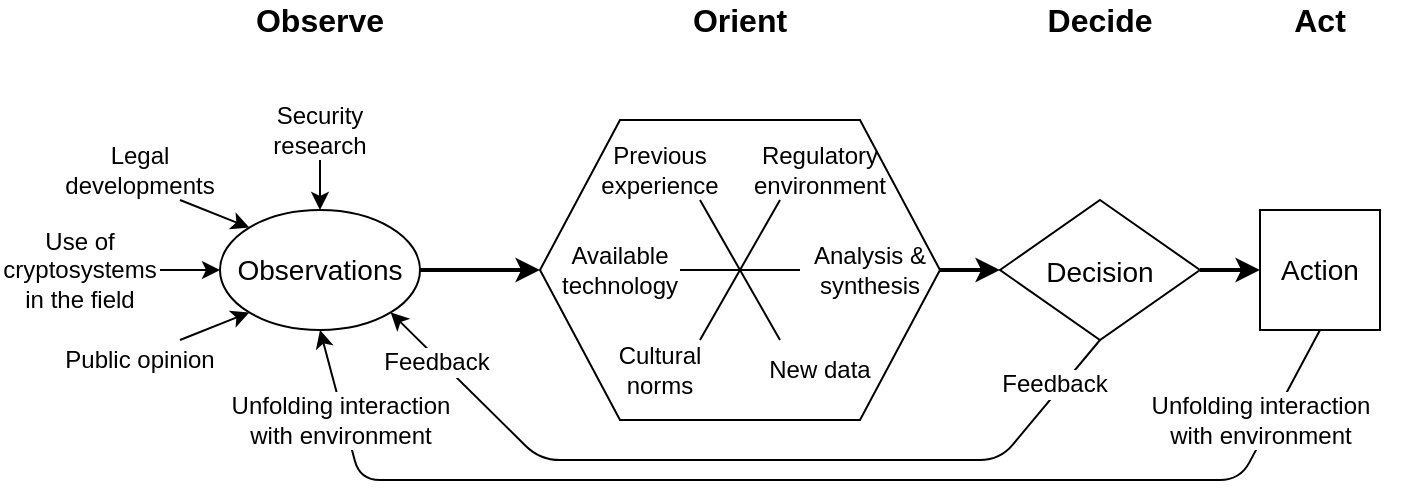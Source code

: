 <mxfile version="13.7.9" type="device"><diagram id="HVAMdCWFJP8L4cUW8Vpn" name="Page-1"><mxGraphModel dx="939" dy="497" grid="1" gridSize="10" guides="1" tooltips="1" connect="1" arrows="1" fold="1" page="1" pageScale="1" pageWidth="850" pageHeight="1100" math="0" shadow="0"><root><mxCell id="0"/><mxCell id="1" parent="0"/><mxCell id="NmX_NDQQ8Z_-BuitTcs1-1" value="Observations" style="ellipse;whiteSpace=wrap;html=1;fontSize=14;" parent="1" vertex="1"><mxGeometry x="140" y="155" width="100" height="60" as="geometry"/></mxCell><mxCell id="NmX_NDQQ8Z_-BuitTcs1-2" value="Observe" style="text;html=1;strokeColor=none;fillColor=none;align=center;verticalAlign=middle;whiteSpace=wrap;rounded=0;fontSize=16;fontStyle=1" parent="1" vertex="1"><mxGeometry x="150" y="50" width="80" height="20" as="geometry"/></mxCell><mxCell id="NmX_NDQQ8Z_-BuitTcs1-3" value="Orient" style="text;html=1;strokeColor=none;fillColor=none;align=center;verticalAlign=middle;whiteSpace=wrap;rounded=0;fontSize=16;fontStyle=1" parent="1" vertex="1"><mxGeometry x="360" y="50" width="80" height="20" as="geometry"/></mxCell><mxCell id="NmX_NDQQ8Z_-BuitTcs1-4" value="Decide" style="text;html=1;strokeColor=none;fillColor=none;align=center;verticalAlign=middle;whiteSpace=wrap;rounded=0;fontSize=16;fontStyle=1" parent="1" vertex="1"><mxGeometry x="540" y="50" width="80" height="20" as="geometry"/></mxCell><mxCell id="NmX_NDQQ8Z_-BuitTcs1-5" value="Act" style="text;html=1;strokeColor=none;fillColor=none;align=center;verticalAlign=middle;whiteSpace=wrap;rounded=0;fontSize=16;fontStyle=1" parent="1" vertex="1"><mxGeometry x="650" y="50" width="80" height="20" as="geometry"/></mxCell><mxCell id="NmX_NDQQ8Z_-BuitTcs1-11" style="edgeStyle=orthogonalEdgeStyle;rounded=0;orthogonalLoop=1;jettySize=auto;html=1;exitX=1;exitY=0.5;exitDx=0;exitDy=0;entryX=0;entryY=0.5;entryDx=0;entryDy=0;strokeWidth=2;fontSize=14;" parent="1" source="NmX_NDQQ8Z_-BuitTcs1-6" target="NmX_NDQQ8Z_-BuitTcs1-7" edge="1"><mxGeometry relative="1" as="geometry"/></mxCell><mxCell id="NmX_NDQQ8Z_-BuitTcs1-6" value="&lt;font style=&quot;font-size: 14px&quot;&gt;Decision&lt;/font&gt;" style="rhombus;whiteSpace=wrap;html=1;fontSize=16;" parent="1" vertex="1"><mxGeometry x="530" y="150" width="100" height="70" as="geometry"/></mxCell><mxCell id="NmX_NDQQ8Z_-BuitTcs1-7" value="Action" style="whiteSpace=wrap;html=1;aspect=fixed;fontSize=14;" parent="1" vertex="1"><mxGeometry x="660" y="155" width="60" height="60" as="geometry"/></mxCell><mxCell id="NmX_NDQQ8Z_-BuitTcs1-8" value="" style="shape=hexagon;perimeter=hexagonPerimeter2;whiteSpace=wrap;html=1;fixedSize=1;fontSize=14;size=40;" parent="1" vertex="1"><mxGeometry x="300" y="110" width="200" height="150" as="geometry"/></mxCell><mxCell id="NmX_NDQQ8Z_-BuitTcs1-9" value="" style="endArrow=classic;html=1;fontSize=14;exitX=1;exitY=0.5;exitDx=0;exitDy=0;entryX=0;entryY=0.5;entryDx=0;entryDy=0;strokeWidth=2;" parent="1" source="NmX_NDQQ8Z_-BuitTcs1-1" target="NmX_NDQQ8Z_-BuitTcs1-8" edge="1"><mxGeometry width="50" height="50" relative="1" as="geometry"><mxPoint x="400" y="290" as="sourcePoint"/><mxPoint x="450" y="240" as="targetPoint"/></mxGeometry></mxCell><mxCell id="NmX_NDQQ8Z_-BuitTcs1-10" value="" style="endArrow=classic;html=1;fontSize=14;exitX=1;exitY=0.5;exitDx=0;exitDy=0;entryX=0;entryY=0.5;entryDx=0;entryDy=0;strokeWidth=2;" parent="1" source="NmX_NDQQ8Z_-BuitTcs1-8" target="NmX_NDQQ8Z_-BuitTcs1-6" edge="1"><mxGeometry width="50" height="50" relative="1" as="geometry"><mxPoint x="270" y="195" as="sourcePoint"/><mxPoint x="330" y="195" as="targetPoint"/></mxGeometry></mxCell><mxCell id="NmX_NDQQ8Z_-BuitTcs1-13" value="" style="endArrow=classic;html=1;strokeWidth=1;fontSize=14;exitX=0.5;exitY=1;exitDx=0;exitDy=0;entryX=1;entryY=1;entryDx=0;entryDy=0;" parent="1" source="NmX_NDQQ8Z_-BuitTcs1-6" target="NmX_NDQQ8Z_-BuitTcs1-1" edge="1"><mxGeometry width="50" height="50" relative="1" as="geometry"><mxPoint x="190" y="350" as="sourcePoint"/><mxPoint x="240" y="300" as="targetPoint"/><Array as="points"><mxPoint x="530" y="280"/><mxPoint x="300" y="280"/></Array></mxGeometry></mxCell><mxCell id="NmX_NDQQ8Z_-BuitTcs1-38" value="Feedback" style="edgeLabel;html=1;align=center;verticalAlign=middle;resizable=0;points=[];fontSize=12;" parent="NmX_NDQQ8Z_-BuitTcs1-13" vertex="1" connectable="0"><mxGeometry x="0.849" y="1" relative="1" as="geometry"><mxPoint x="1.49" y="2.35" as="offset"/></mxGeometry></mxCell><mxCell id="NmX_NDQQ8Z_-BuitTcs1-16" value="" style="endArrow=classic;html=1;strokeWidth=1;fontSize=14;exitX=0.5;exitY=1;exitDx=0;exitDy=0;entryX=0.5;entryY=1;entryDx=0;entryDy=0;" parent="1" source="NmX_NDQQ8Z_-BuitTcs1-7" target="NmX_NDQQ8Z_-BuitTcs1-1" edge="1"><mxGeometry width="50" height="50" relative="1" as="geometry"><mxPoint x="290" y="390" as="sourcePoint"/><mxPoint x="340" y="340" as="targetPoint"/><Array as="points"><mxPoint x="650" y="290"/><mxPoint x="210" y="290"/></Array></mxGeometry></mxCell><mxCell id="NmX_NDQQ8Z_-BuitTcs1-37" value="Unfolding interaction&lt;br&gt;with environment" style="edgeLabel;html=1;align=center;verticalAlign=middle;resizable=0;points=[];fontSize=12;" parent="NmX_NDQQ8Z_-BuitTcs1-16" vertex="1" connectable="0"><mxGeometry x="0.883" y="1" relative="1" as="geometry"><mxPoint x="1.87" y="10.64" as="offset"/></mxGeometry></mxCell><mxCell id="NmX_NDQQ8Z_-BuitTcs1-19" value="Regulatory&lt;br&gt;environment" style="text;html=1;strokeColor=none;fillColor=none;align=center;verticalAlign=middle;whiteSpace=wrap;rounded=0;fontSize=12;" parent="1" vertex="1"><mxGeometry x="400" y="120" width="80" height="30" as="geometry"/></mxCell><mxCell id="NmX_NDQQ8Z_-BuitTcs1-20" value="Cultural norms" style="text;html=1;strokeColor=none;fillColor=none;align=center;verticalAlign=middle;whiteSpace=wrap;rounded=0;fontSize=12;" parent="1" vertex="1"><mxGeometry x="320" y="220" width="80" height="30" as="geometry"/></mxCell><mxCell id="NmX_NDQQ8Z_-BuitTcs1-21" value="New data" style="text;html=1;strokeColor=none;fillColor=none;align=center;verticalAlign=middle;whiteSpace=wrap;rounded=0;fontSize=12;" parent="1" vertex="1"><mxGeometry x="400" y="220" width="80" height="30" as="geometry"/></mxCell><mxCell id="NmX_NDQQ8Z_-BuitTcs1-22" value="Previous&lt;br&gt;experience" style="text;html=1;strokeColor=none;fillColor=none;align=center;verticalAlign=middle;whiteSpace=wrap;rounded=0;fontSize=12;" parent="1" vertex="1"><mxGeometry x="320" y="120" width="80" height="30" as="geometry"/></mxCell><mxCell id="NmX_NDQQ8Z_-BuitTcs1-23" value="Analysis &amp;amp; synthesis" style="text;html=1;strokeColor=none;fillColor=none;align=center;verticalAlign=middle;whiteSpace=wrap;rounded=0;fontSize=12;" parent="1" vertex="1"><mxGeometry x="430" y="170" width="70" height="30" as="geometry"/></mxCell><mxCell id="NmX_NDQQ8Z_-BuitTcs1-24" value="Available technology" style="text;html=1;strokeColor=none;fillColor=none;align=center;verticalAlign=middle;whiteSpace=wrap;rounded=0;fontSize=12;" parent="1" vertex="1"><mxGeometry x="310" y="170" width="60" height="30" as="geometry"/></mxCell><mxCell id="NmX_NDQQ8Z_-BuitTcs1-25" value="" style="endArrow=none;html=1;strokeWidth=1;fontSize=12;entryX=0.25;entryY=1;entryDx=0;entryDy=0;" parent="1" target="NmX_NDQQ8Z_-BuitTcs1-19" edge="1"><mxGeometry width="50" height="50" relative="1" as="geometry"><mxPoint x="380" y="220" as="sourcePoint"/><mxPoint x="430" y="170" as="targetPoint"/></mxGeometry></mxCell><mxCell id="NmX_NDQQ8Z_-BuitTcs1-27" value="" style="endArrow=none;html=1;strokeWidth=1;fontSize=12;entryX=0;entryY=0.5;entryDx=0;entryDy=0;exitX=1;exitY=0.5;exitDx=0;exitDy=0;" parent="1" source="NmX_NDQQ8Z_-BuitTcs1-24" target="NmX_NDQQ8Z_-BuitTcs1-23" edge="1"><mxGeometry width="50" height="50" relative="1" as="geometry"><mxPoint x="270" y="360" as="sourcePoint"/><mxPoint x="320" y="310" as="targetPoint"/></mxGeometry></mxCell><mxCell id="NmX_NDQQ8Z_-BuitTcs1-29" style="edgeStyle=orthogonalEdgeStyle;rounded=1;orthogonalLoop=1;jettySize=auto;html=1;entryX=0.5;entryY=0;entryDx=0;entryDy=0;strokeWidth=1;fontSize=12;" parent="1" source="NmX_NDQQ8Z_-BuitTcs1-28" target="NmX_NDQQ8Z_-BuitTcs1-1" edge="1"><mxGeometry relative="1" as="geometry"/></mxCell><mxCell id="NmX_NDQQ8Z_-BuitTcs1-28" value="Security research" style="text;html=1;strokeColor=none;fillColor=none;align=center;verticalAlign=middle;whiteSpace=wrap;rounded=0;fontSize=12;" parent="1" vertex="1"><mxGeometry x="150" y="100" width="80" height="30" as="geometry"/></mxCell><mxCell id="NmX_NDQQ8Z_-BuitTcs1-30" value="Legal developments" style="text;html=1;strokeColor=none;fillColor=none;align=center;verticalAlign=middle;whiteSpace=wrap;rounded=0;fontSize=12;" parent="1" vertex="1"><mxGeometry x="60" y="120" width="80" height="30" as="geometry"/></mxCell><mxCell id="NmX_NDQQ8Z_-BuitTcs1-31" value="Use of cryptosystems in the field" style="text;html=1;strokeColor=none;fillColor=none;align=center;verticalAlign=middle;whiteSpace=wrap;rounded=0;fontSize=12;" parent="1" vertex="1"><mxGeometry x="30" y="170" width="80" height="30" as="geometry"/></mxCell><mxCell id="NmX_NDQQ8Z_-BuitTcs1-32" value="Public opinion" style="text;html=1;strokeColor=none;fillColor=none;align=center;verticalAlign=middle;whiteSpace=wrap;rounded=0;fontSize=12;" parent="1" vertex="1"><mxGeometry x="60" y="220" width="80" height="20" as="geometry"/></mxCell><mxCell id="NmX_NDQQ8Z_-BuitTcs1-34" value="" style="endArrow=classic;html=1;strokeWidth=1;fontSize=12;exitX=0.75;exitY=0;exitDx=0;exitDy=0;entryX=0;entryY=1;entryDx=0;entryDy=0;" parent="1" source="NmX_NDQQ8Z_-BuitTcs1-32" target="NmX_NDQQ8Z_-BuitTcs1-1" edge="1"><mxGeometry width="50" height="50" relative="1" as="geometry"><mxPoint x="320" y="150" as="sourcePoint"/><mxPoint x="370" y="100" as="targetPoint"/></mxGeometry></mxCell><mxCell id="NmX_NDQQ8Z_-BuitTcs1-35" value="" style="endArrow=classic;html=1;strokeWidth=1;fontSize=12;exitX=1;exitY=0.5;exitDx=0;exitDy=0;entryX=0;entryY=0.5;entryDx=0;entryDy=0;" parent="1" source="NmX_NDQQ8Z_-BuitTcs1-31" target="NmX_NDQQ8Z_-BuitTcs1-1" edge="1"><mxGeometry width="50" height="50" relative="1" as="geometry"><mxPoint x="320" y="150" as="sourcePoint"/><mxPoint x="370" y="100" as="targetPoint"/></mxGeometry></mxCell><mxCell id="NmX_NDQQ8Z_-BuitTcs1-36" value="" style="endArrow=classic;html=1;strokeWidth=1;fontSize=12;exitX=0.75;exitY=1;exitDx=0;exitDy=0;entryX=0;entryY=0;entryDx=0;entryDy=0;" parent="1" source="NmX_NDQQ8Z_-BuitTcs1-30" target="NmX_NDQQ8Z_-BuitTcs1-1" edge="1"><mxGeometry width="50" height="50" relative="1" as="geometry"><mxPoint x="320" y="150" as="sourcePoint"/><mxPoint x="370" y="100" as="targetPoint"/></mxGeometry></mxCell><mxCell id="ECJYzTHfuZ3X9T6NNRA2-1" value="Feedback" style="edgeLabel;html=1;align=center;verticalAlign=middle;resizable=0;points=[];fontSize=12;" parent="1" vertex="1" connectable="0"><mxGeometry x="569.999" y="230.002" as="geometry"><mxPoint x="-13" y="12" as="offset"/></mxGeometry></mxCell><mxCell id="ECJYzTHfuZ3X9T6NNRA2-2" value="Unfolding interaction&lt;br&gt;with environment" style="edgeLabel;html=1;align=center;verticalAlign=middle;resizable=0;points=[];fontSize=12;" parent="1" vertex="1" connectable="0"><mxGeometry x="660.001" y="259.999" as="geometry"/></mxCell><mxCell id="uJ1Agdt8wBpSWOkoNgPa-1" value="" style="endArrow=none;html=1;strokeWidth=1;fontSize=12;entryX=0.75;entryY=1;entryDx=0;entryDy=0;exitX=0.25;exitY=0;exitDx=0;exitDy=0;" parent="1" source="NmX_NDQQ8Z_-BuitTcs1-21" target="NmX_NDQQ8Z_-BuitTcs1-22" edge="1"><mxGeometry width="50" height="50" relative="1" as="geometry"><mxPoint x="390" y="230" as="sourcePoint"/><mxPoint x="430" y="160" as="targetPoint"/></mxGeometry></mxCell></root></mxGraphModel></diagram></mxfile>
